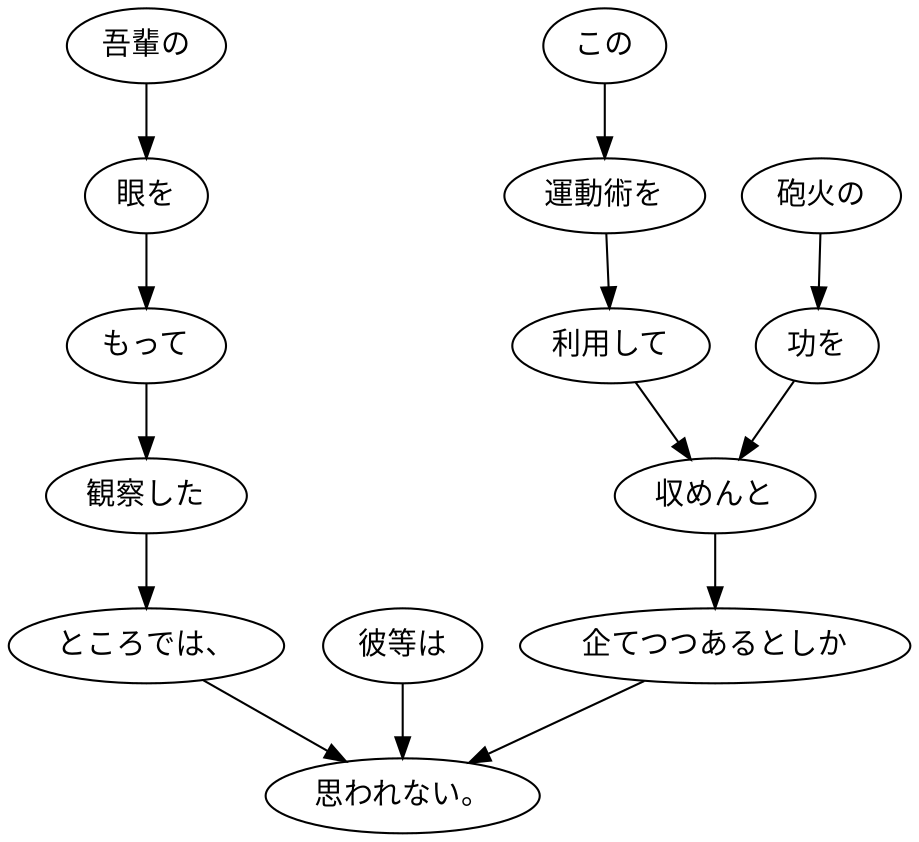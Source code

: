 digraph graph5044 {
	node0 [label="吾輩の"];
	node1 [label="眼を"];
	node2 [label="もって"];
	node3 [label="観察した"];
	node4 [label="ところでは、"];
	node5 [label="彼等は"];
	node6 [label="この"];
	node7 [label="運動術を"];
	node8 [label="利用して"];
	node9 [label="砲火の"];
	node10 [label="功を"];
	node11 [label="収めんと"];
	node12 [label="企てつつあるとしか"];
	node13 [label="思われない。"];
	node0 -> node1;
	node1 -> node2;
	node2 -> node3;
	node3 -> node4;
	node4 -> node13;
	node5 -> node13;
	node6 -> node7;
	node7 -> node8;
	node8 -> node11;
	node9 -> node10;
	node10 -> node11;
	node11 -> node12;
	node12 -> node13;
}
